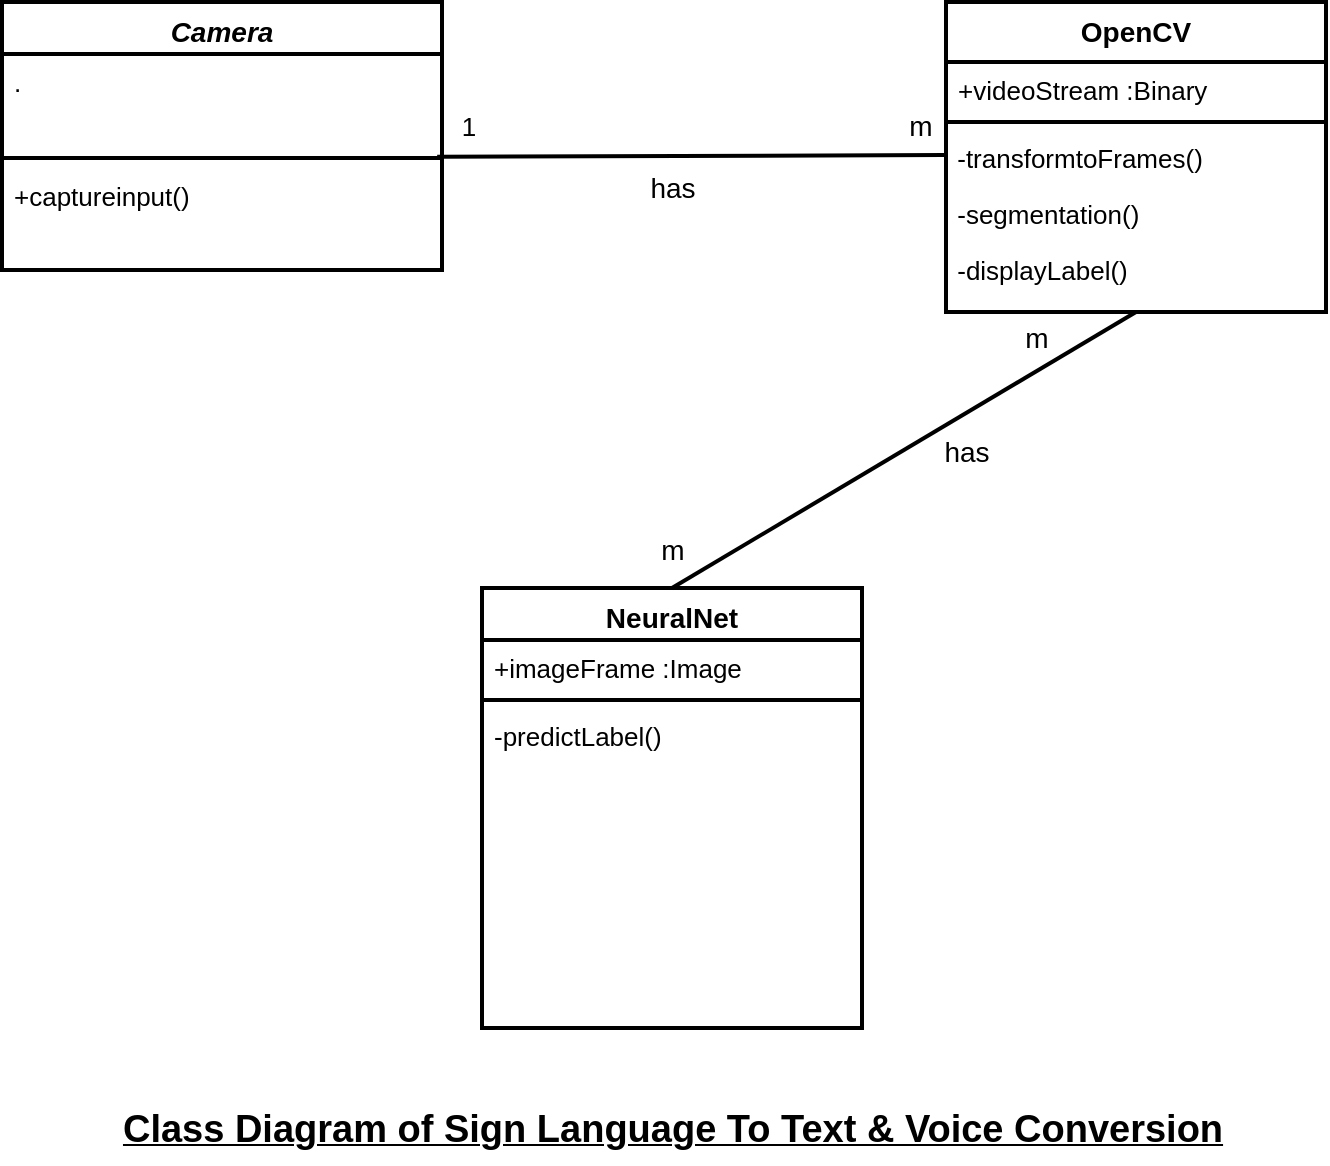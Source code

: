 <mxfile version="21.4.0" type="device">
  <diagram name="Page-1" id="BXRBHZn7yLMNFsL2Z0cU">
    <mxGraphModel dx="2017" dy="1710" grid="0" gridSize="10" guides="1" tooltips="1" connect="1" arrows="1" fold="1" page="1" pageScale="1" pageWidth="850" pageHeight="1100" math="0" shadow="0">
      <root>
        <mxCell id="0" />
        <mxCell id="1" parent="0" />
        <mxCell id="weyOsAuUE3mkszvAtukZ-1" value="Camera" style="swimlane;fontStyle=3;align=center;verticalAlign=top;childLayout=stackLayout;horizontal=1;startSize=26;horizontalStack=0;resizeParent=1;resizeLast=0;collapsible=1;marginBottom=0;rounded=0;shadow=0;strokeWidth=2;fontSize=14;" vertex="1" parent="1">
          <mxGeometry x="-760" y="-1010" width="220" height="134" as="geometry">
            <mxRectangle x="230" y="140" width="160" height="26" as="alternateBounds" />
          </mxGeometry>
        </mxCell>
        <mxCell id="weyOsAuUE3mkszvAtukZ-2" value="." style="text;align=left;verticalAlign=top;spacingLeft=4;spacingRight=4;overflow=hidden;rotatable=0;points=[[0,0.5],[1,0.5]];portConstraint=eastwest;strokeWidth=2;fontSize=13;" vertex="1" parent="weyOsAuUE3mkszvAtukZ-1">
          <mxGeometry y="26" width="220" height="47" as="geometry" />
        </mxCell>
        <mxCell id="weyOsAuUE3mkszvAtukZ-8" value="" style="line;html=1;strokeWidth=2;align=left;verticalAlign=middle;spacingTop=-1;spacingLeft=3;spacingRight=3;rotatable=0;labelPosition=right;points=[];portConstraint=eastwest;fontSize=13;" vertex="1" parent="weyOsAuUE3mkszvAtukZ-1">
          <mxGeometry y="73" width="220" height="10" as="geometry" />
        </mxCell>
        <mxCell id="weyOsAuUE3mkszvAtukZ-9" value="+captureinput()" style="text;align=left;verticalAlign=top;spacingLeft=4;spacingRight=4;overflow=hidden;rotatable=0;points=[[0,0.5],[1,0.5]];portConstraint=eastwest;strokeWidth=2;fontSize=13;" vertex="1" parent="weyOsAuUE3mkszvAtukZ-1">
          <mxGeometry y="83" width="220" height="26" as="geometry" />
        </mxCell>
        <mxCell id="weyOsAuUE3mkszvAtukZ-11" value="NeuralNet" style="swimlane;fontStyle=1;align=center;verticalAlign=top;childLayout=stackLayout;horizontal=1;startSize=26;horizontalStack=0;resizeParent=1;resizeLast=0;collapsible=1;marginBottom=0;rounded=0;shadow=0;strokeWidth=2;fontSize=14;" vertex="1" parent="1">
          <mxGeometry x="-520" y="-717" width="190" height="220" as="geometry">
            <mxRectangle x="130" y="380" width="160" height="26" as="alternateBounds" />
          </mxGeometry>
        </mxCell>
        <mxCell id="weyOsAuUE3mkszvAtukZ-12" value="+imageFrame :Image" style="text;align=left;verticalAlign=top;spacingLeft=4;spacingRight=4;overflow=hidden;rotatable=0;points=[[0,0.5],[1,0.5]];portConstraint=eastwest;strokeWidth=2;fontSize=13;" vertex="1" parent="weyOsAuUE3mkszvAtukZ-11">
          <mxGeometry y="26" width="190" height="26" as="geometry" />
        </mxCell>
        <mxCell id="weyOsAuUE3mkszvAtukZ-15" value="" style="line;html=1;strokeWidth=2;align=left;verticalAlign=middle;spacingTop=-1;spacingLeft=3;spacingRight=3;rotatable=0;labelPosition=right;points=[];portConstraint=eastwest;fontSize=13;" vertex="1" parent="weyOsAuUE3mkszvAtukZ-11">
          <mxGeometry y="52" width="190" height="8" as="geometry" />
        </mxCell>
        <mxCell id="weyOsAuUE3mkszvAtukZ-16" value="-predictLabel()" style="text;align=left;verticalAlign=top;spacingLeft=4;spacingRight=4;overflow=hidden;rotatable=0;points=[[0,0.5],[1,0.5]];portConstraint=eastwest;strokeWidth=2;fontSize=13;" vertex="1" parent="weyOsAuUE3mkszvAtukZ-11">
          <mxGeometry y="60" width="190" height="26" as="geometry" />
        </mxCell>
        <mxCell id="weyOsAuUE3mkszvAtukZ-18" value="OpenCV" style="swimlane;fontStyle=1;align=center;verticalAlign=top;childLayout=stackLayout;horizontal=1;startSize=30;horizontalStack=0;resizeParent=1;resizeLast=0;collapsible=1;marginBottom=0;rounded=0;shadow=0;strokeWidth=2;fontSize=14;" vertex="1" parent="1">
          <mxGeometry x="-288" y="-1010" width="190" height="155" as="geometry">
            <mxRectangle x="520" y="430" width="170" height="26" as="alternateBounds" />
          </mxGeometry>
        </mxCell>
        <mxCell id="weyOsAuUE3mkszvAtukZ-19" value="+videoStream :Binary" style="text;align=left;verticalAlign=top;spacingLeft=4;spacingRight=4;overflow=hidden;rotatable=0;points=[[0,0.5],[1,0.5]];portConstraint=eastwest;strokeWidth=2;fontSize=13;" vertex="1" parent="weyOsAuUE3mkszvAtukZ-18">
          <mxGeometry y="30" width="190" height="26" as="geometry" />
        </mxCell>
        <mxCell id="weyOsAuUE3mkszvAtukZ-22" value="" style="line;html=1;strokeWidth=2;align=left;verticalAlign=middle;spacingTop=-1;spacingLeft=3;spacingRight=3;rotatable=0;labelPosition=right;points=[];portConstraint=eastwest;fontSize=13;" vertex="1" parent="weyOsAuUE3mkszvAtukZ-18">
          <mxGeometry y="56" width="190" height="8" as="geometry" />
        </mxCell>
        <mxCell id="weyOsAuUE3mkszvAtukZ-23" value="&amp;nbsp;-transformtoFrames()" style="text;html=1;align=left;verticalAlign=middle;resizable=0;points=[];autosize=1;strokeColor=none;fillColor=none;strokeWidth=2;fontSize=13;" vertex="1" parent="weyOsAuUE3mkszvAtukZ-18">
          <mxGeometry y="64" width="190" height="28" as="geometry" />
        </mxCell>
        <mxCell id="weyOsAuUE3mkszvAtukZ-24" value="&amp;nbsp;-segmentation()" style="text;html=1;align=left;verticalAlign=middle;resizable=0;points=[];autosize=1;strokeColor=none;fillColor=none;strokeWidth=2;fontSize=13;" vertex="1" parent="weyOsAuUE3mkszvAtukZ-18">
          <mxGeometry y="92" width="190" height="28" as="geometry" />
        </mxCell>
        <mxCell id="weyOsAuUE3mkszvAtukZ-49" value="&amp;nbsp;-displayLabel()" style="text;html=1;align=left;verticalAlign=middle;resizable=0;points=[];autosize=1;strokeColor=none;fillColor=none;strokeWidth=2;fontSize=13;" vertex="1" parent="weyOsAuUE3mkszvAtukZ-18">
          <mxGeometry y="120" width="190" height="28" as="geometry" />
        </mxCell>
        <mxCell id="weyOsAuUE3mkszvAtukZ-35" value="" style="endArrow=none;html=1;rounded=0;strokeWidth=2;fontSize=13;entryX=0.989;entryY=1.092;entryDx=0;entryDy=0;entryPerimeter=0;exitX=0.97;exitY=-0.048;exitDx=0;exitDy=0;exitPerimeter=0;" edge="1" parent="1" target="weyOsAuUE3mkszvAtukZ-2">
          <mxGeometry width="50" height="50" relative="1" as="geometry">
            <mxPoint x="-288.9" y="-933.44" as="sourcePoint" />
            <mxPoint x="-468" y="-937" as="targetPoint" />
            <Array as="points" />
          </mxGeometry>
        </mxCell>
        <mxCell id="weyOsAuUE3mkszvAtukZ-37" value="1" style="text;html=1;align=center;verticalAlign=middle;resizable=0;points=[];autosize=1;strokeColor=none;fillColor=none;strokeWidth=2;fontSize=13;" vertex="1" parent="1">
          <mxGeometry x="-540" y="-962" width="25" height="28" as="geometry" />
        </mxCell>
        <mxCell id="weyOsAuUE3mkszvAtukZ-41" value="has" style="text;html=1;align=center;verticalAlign=middle;resizable=0;points=[];autosize=1;strokeColor=none;fillColor=none;fontSize=14;" vertex="1" parent="1">
          <mxGeometry x="-303" y="-800" width="50" height="30" as="geometry" />
        </mxCell>
        <mxCell id="weyOsAuUE3mkszvAtukZ-42" value="has" style="text;html=1;align=center;verticalAlign=middle;resizable=0;points=[];autosize=1;strokeColor=none;fillColor=none;fontSize=14;" vertex="1" parent="1">
          <mxGeometry x="-450" y="-932" width="50" height="30" as="geometry" />
        </mxCell>
        <mxCell id="weyOsAuUE3mkszvAtukZ-43" value="" style="endArrow=none;html=1;rounded=0;strokeWidth=2;fontSize=14;exitX=0.5;exitY=0;exitDx=0;exitDy=0;entryX=0.5;entryY=1;entryDx=0;entryDy=0;" edge="1" parent="1" source="weyOsAuUE3mkszvAtukZ-11" target="weyOsAuUE3mkszvAtukZ-18">
          <mxGeometry width="50" height="50" relative="1" as="geometry">
            <mxPoint x="-460" y="-610" as="sourcePoint" />
            <mxPoint x="-315.22" y="-490.614" as="targetPoint" />
          </mxGeometry>
        </mxCell>
        <mxCell id="weyOsAuUE3mkszvAtukZ-44" value="m" style="text;html=1;align=center;verticalAlign=middle;resizable=0;points=[];autosize=1;strokeColor=none;fillColor=none;fontSize=14;" vertex="1" parent="1">
          <mxGeometry x="-321" y="-963" width="40" height="30" as="geometry" />
        </mxCell>
        <mxCell id="weyOsAuUE3mkszvAtukZ-45" value="m" style="text;html=1;align=center;verticalAlign=middle;resizable=0;points=[];autosize=1;strokeColor=none;fillColor=none;fontSize=14;" vertex="1" parent="1">
          <mxGeometry x="-263" y="-857" width="40" height="30" as="geometry" />
        </mxCell>
        <mxCell id="weyOsAuUE3mkszvAtukZ-46" value="&lt;b&gt;&lt;u&gt;&lt;font style=&quot;font-size: 19px;&quot;&gt;Class Diagram of Sign Language To Text &amp;amp; Voice Conversion&lt;/font&gt;&lt;/u&gt;&lt;/b&gt;" style="text;html=1;align=center;verticalAlign=middle;resizable=0;points=[];autosize=1;strokeColor=none;fillColor=none;fontSize=14;" vertex="1" parent="1">
          <mxGeometry x="-709" y="-464" width="568" height="35" as="geometry" />
        </mxCell>
        <mxCell id="weyOsAuUE3mkszvAtukZ-50" value="m" style="text;html=1;align=center;verticalAlign=middle;resizable=0;points=[];autosize=1;strokeColor=none;fillColor=none;fontSize=14;" vertex="1" parent="1">
          <mxGeometry x="-445" y="-751" width="40" height="30" as="geometry" />
        </mxCell>
      </root>
    </mxGraphModel>
  </diagram>
</mxfile>
